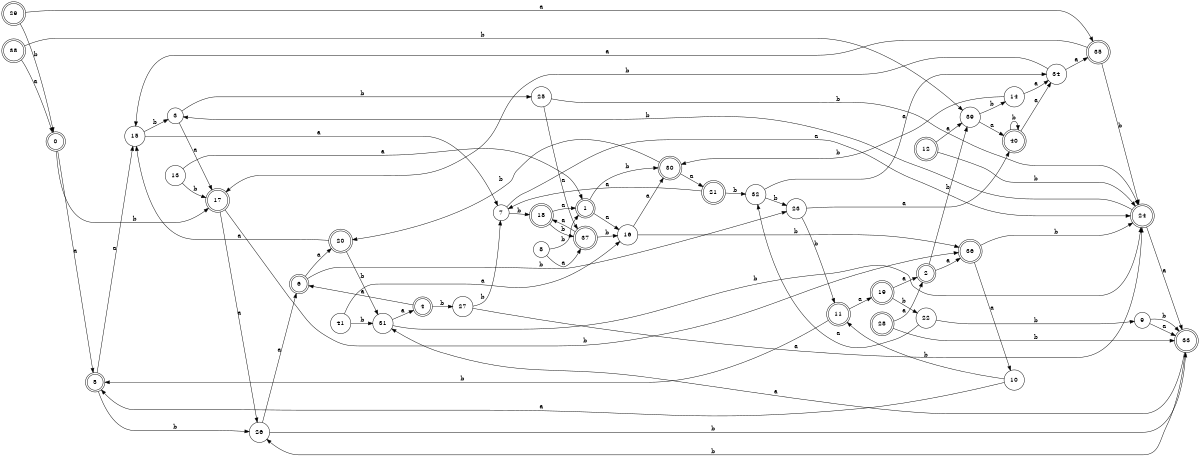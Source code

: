 digraph n34_1 {
__start0 [label="" shape="none"];

rankdir=LR;
size="8,5";

s0 [style="rounded,filled", color="black", fillcolor="white" shape="doublecircle", label="0"];
s1 [style="rounded,filled", color="black", fillcolor="white" shape="doublecircle", label="1"];
s2 [style="rounded,filled", color="black", fillcolor="white" shape="doublecircle", label="2"];
s3 [style="filled", color="black", fillcolor="white" shape="circle", label="3"];
s4 [style="rounded,filled", color="black", fillcolor="white" shape="doublecircle", label="4"];
s5 [style="rounded,filled", color="black", fillcolor="white" shape="doublecircle", label="5"];
s6 [style="rounded,filled", color="black", fillcolor="white" shape="doublecircle", label="6"];
s7 [style="filled", color="black", fillcolor="white" shape="circle", label="7"];
s8 [style="filled", color="black", fillcolor="white" shape="circle", label="8"];
s9 [style="filled", color="black", fillcolor="white" shape="circle", label="9"];
s10 [style="filled", color="black", fillcolor="white" shape="circle", label="10"];
s11 [style="rounded,filled", color="black", fillcolor="white" shape="doublecircle", label="11"];
s12 [style="rounded,filled", color="black", fillcolor="white" shape="doublecircle", label="12"];
s13 [style="filled", color="black", fillcolor="white" shape="circle", label="13"];
s14 [style="filled", color="black", fillcolor="white" shape="circle", label="14"];
s15 [style="filled", color="black", fillcolor="white" shape="circle", label="15"];
s16 [style="filled", color="black", fillcolor="white" shape="circle", label="16"];
s17 [style="rounded,filled", color="black", fillcolor="white" shape="doublecircle", label="17"];
s18 [style="rounded,filled", color="black", fillcolor="white" shape="doublecircle", label="18"];
s19 [style="rounded,filled", color="black", fillcolor="white" shape="doublecircle", label="19"];
s20 [style="rounded,filled", color="black", fillcolor="white" shape="doublecircle", label="20"];
s21 [style="rounded,filled", color="black", fillcolor="white" shape="doublecircle", label="21"];
s22 [style="filled", color="black", fillcolor="white" shape="circle", label="22"];
s23 [style="filled", color="black", fillcolor="white" shape="circle", label="23"];
s24 [style="rounded,filled", color="black", fillcolor="white" shape="doublecircle", label="24"];
s25 [style="filled", color="black", fillcolor="white" shape="circle", label="25"];
s26 [style="filled", color="black", fillcolor="white" shape="circle", label="26"];
s27 [style="filled", color="black", fillcolor="white" shape="circle", label="27"];
s28 [style="rounded,filled", color="black", fillcolor="white" shape="doublecircle", label="28"];
s29 [style="rounded,filled", color="black", fillcolor="white" shape="doublecircle", label="29"];
s30 [style="rounded,filled", color="black", fillcolor="white" shape="doublecircle", label="30"];
s31 [style="filled", color="black", fillcolor="white" shape="circle", label="31"];
s32 [style="filled", color="black", fillcolor="white" shape="circle", label="32"];
s33 [style="rounded,filled", color="black", fillcolor="white" shape="doublecircle", label="33"];
s34 [style="filled", color="black", fillcolor="white" shape="circle", label="34"];
s35 [style="rounded,filled", color="black", fillcolor="white" shape="doublecircle", label="35"];
s36 [style="rounded,filled", color="black", fillcolor="white" shape="doublecircle", label="36"];
s37 [style="rounded,filled", color="black", fillcolor="white" shape="doublecircle", label="37"];
s38 [style="rounded,filled", color="black", fillcolor="white" shape="doublecircle", label="38"];
s39 [style="filled", color="black", fillcolor="white" shape="circle", label="39"];
s40 [style="rounded,filled", color="black", fillcolor="white" shape="doublecircle", label="40"];
s41 [style="filled", color="black", fillcolor="white" shape="circle", label="41"];
s0 -> s5 [label="a"];
s0 -> s17 [label="b"];
s1 -> s16 [label="a"];
s1 -> s30 [label="b"];
s2 -> s36 [label="a"];
s2 -> s39 [label="b"];
s3 -> s17 [label="a"];
s3 -> s25 [label="b"];
s4 -> s6 [label="a"];
s4 -> s27 [label="b"];
s5 -> s15 [label="a"];
s5 -> s26 [label="b"];
s6 -> s20 [label="a"];
s6 -> s23 [label="b"];
s7 -> s24 [label="a"];
s7 -> s18 [label="b"];
s8 -> s37 [label="a"];
s8 -> s1 [label="b"];
s9 -> s33 [label="a"];
s9 -> s33 [label="b"];
s10 -> s5 [label="a"];
s10 -> s11 [label="b"];
s11 -> s19 [label="a"];
s11 -> s5 [label="b"];
s12 -> s39 [label="a"];
s12 -> s24 [label="b"];
s13 -> s1 [label="a"];
s13 -> s17 [label="b"];
s14 -> s34 [label="a"];
s14 -> s30 [label="b"];
s15 -> s7 [label="a"];
s15 -> s3 [label="b"];
s16 -> s30 [label="a"];
s16 -> s36 [label="b"];
s17 -> s26 [label="a"];
s17 -> s36 [label="b"];
s18 -> s1 [label="a"];
s18 -> s37 [label="b"];
s19 -> s2 [label="a"];
s19 -> s22 [label="b"];
s20 -> s15 [label="a"];
s20 -> s31 [label="b"];
s21 -> s7 [label="a"];
s21 -> s32 [label="b"];
s22 -> s32 [label="a"];
s22 -> s9 [label="b"];
s23 -> s40 [label="a"];
s23 -> s11 [label="b"];
s24 -> s33 [label="a"];
s24 -> s3 [label="b"];
s25 -> s37 [label="a"];
s25 -> s24 [label="b"];
s26 -> s6 [label="a"];
s26 -> s33 [label="b"];
s27 -> s24 [label="a"];
s27 -> s7 [label="b"];
s28 -> s2 [label="a"];
s28 -> s33 [label="b"];
s29 -> s35 [label="a"];
s29 -> s0 [label="b"];
s30 -> s21 [label="a"];
s30 -> s20 [label="b"];
s31 -> s4 [label="a"];
s31 -> s24 [label="b"];
s32 -> s34 [label="a"];
s32 -> s23 [label="b"];
s33 -> s31 [label="a"];
s33 -> s26 [label="b"];
s34 -> s35 [label="a"];
s34 -> s17 [label="b"];
s35 -> s15 [label="a"];
s35 -> s24 [label="b"];
s36 -> s10 [label="a"];
s36 -> s24 [label="b"];
s37 -> s18 [label="a"];
s37 -> s16 [label="b"];
s38 -> s0 [label="a"];
s38 -> s39 [label="b"];
s39 -> s40 [label="a"];
s39 -> s14 [label="b"];
s40 -> s34 [label="a"];
s40 -> s40 [label="b"];
s41 -> s16 [label="a"];
s41 -> s31 [label="b"];

}